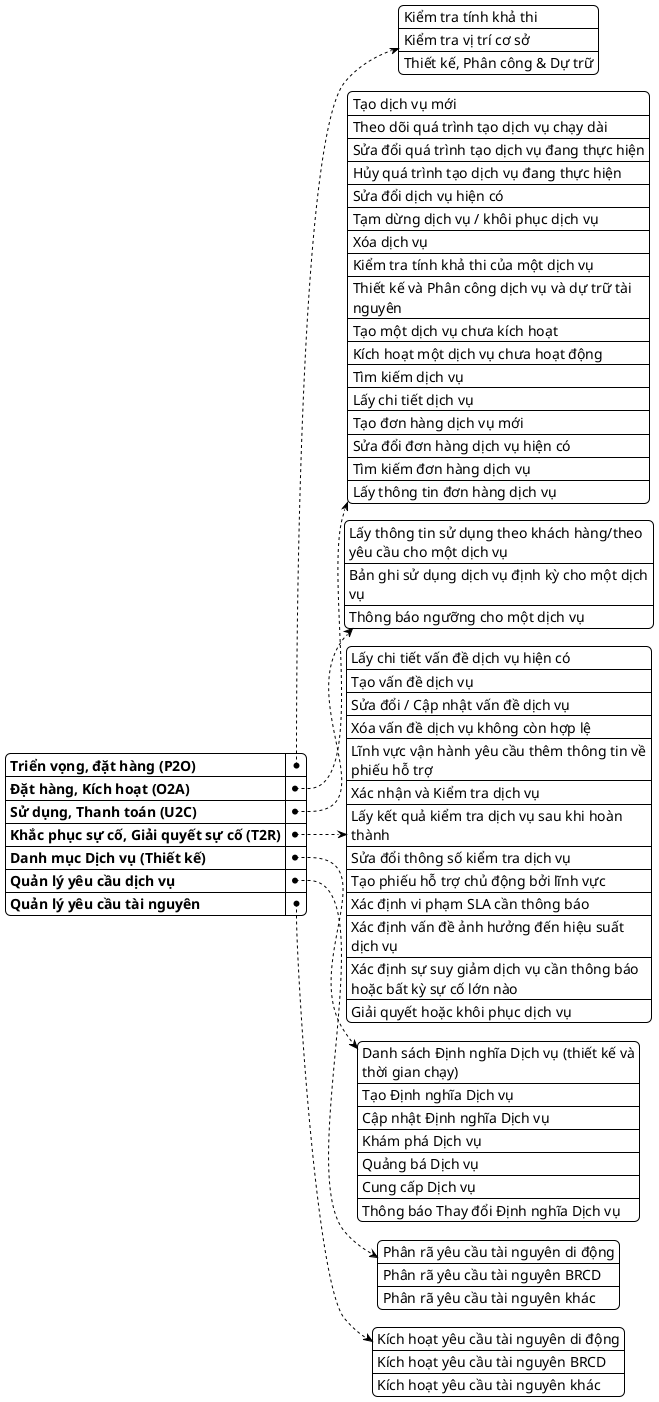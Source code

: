 @startyaml
!theme plain
Triển vọng, đặt hàng (P2O):
    - Kiểm tra tính khả thi
    - Kiểm tra vị trí cơ sở
    - Thiết kế, Phân công & Dự trữ
Đặt hàng, Kích hoạt (O2A):
    - Tạo dịch vụ mới
    - Theo dõi quá trình tạo dịch vụ chạy dài
    - Sửa đổi quá trình tạo dịch vụ đang thực hiện
    - Hủy quá trình tạo dịch vụ đang thực hiện
    - Sửa đổi dịch vụ hiện có
    - Tạm dừng dịch vụ / khôi phục dịch vụ
    - Xóa dịch vụ
    - Kiểm tra tính khả thi của một dịch vụ
    - Thiết kế và Phân công dịch vụ và dự trữ tài nguyên
    - Tạo một dịch vụ chưa kích hoạt
    - Kích hoạt một dịch vụ chưa hoạt động
    - Tìm kiếm dịch vụ
    - Lấy chi tiết dịch vụ
    - Tạo đơn hàng dịch vụ mới
    - Sửa đổi đơn hàng dịch vụ hiện có
    - Tìm kiếm đơn hàng dịch vụ
    - Lấy thông tin đơn hàng dịch vụ
Sử dụng, Thanh toán (U2C):
    - Lấy thông tin sử dụng theo khách hàng/theo yêu cầu cho một dịch vụ
    - Bản ghi sử dụng dịch vụ định kỳ cho một dịch vụ
    - Thông báo ngưỡng cho một dịch vụ
Khắc phục sự cố, Giải quyết sự cố (T2R):
    - Lấy chi tiết vấn đề dịch vụ hiện có
    - Tạo vấn đề dịch vụ
    - Sửa đổi / Cập nhật vấn đề dịch vụ
    - Xóa vấn đề dịch vụ không còn hợp lệ
    - Lĩnh vực vận hành yêu cầu thêm thông tin về phiếu hỗ trợ
    - Xác nhận và Kiểm tra dịch vụ
    - Lấy kết quả kiểm tra dịch vụ sau khi hoàn thành
    - Sửa đổi thông số kiểm tra dịch vụ
    - Tạo phiếu hỗ trợ chủ động bởi lĩnh vực
    - Xác định vi phạm SLA cần thông báo
    - Xác định vấn đề ảnh hưởng đến hiệu suất dịch vụ
    - Xác định sự suy giảm dịch vụ cần thông báo hoặc bất kỳ sự cố lớn nào
    - Giải quyết hoặc khôi phục dịch vụ
Danh mục Dịch vụ (Thiết kế):
    - Danh sách Định nghĩa Dịch vụ (thiết kế và thời gian chạy)
    - Tạo Định nghĩa Dịch vụ
    - Cập nhật Định nghĩa Dịch vụ
    - Khám phá Dịch vụ
    - Quảng bá Dịch vụ
    - Cung cấp Dịch vụ
    - Thông báo Thay đổi Định nghĩa Dịch vụ
Quản lý yêu cầu dịch vụ:
    - Phân rã yêu cầu tài nguyên di động
    - Phân rã yêu cầu tài nguyên BRCD
    - Phân rã yêu cầu tài nguyên khác
Quản lý yêu cầu tài nguyên:
    - Kích hoạt yêu cầu tài nguyên di động
    - Kích hoạt yêu cầu tài nguyên BRCD
    - Kích hoạt yêu cầu tài nguyên khác
@endyaml
